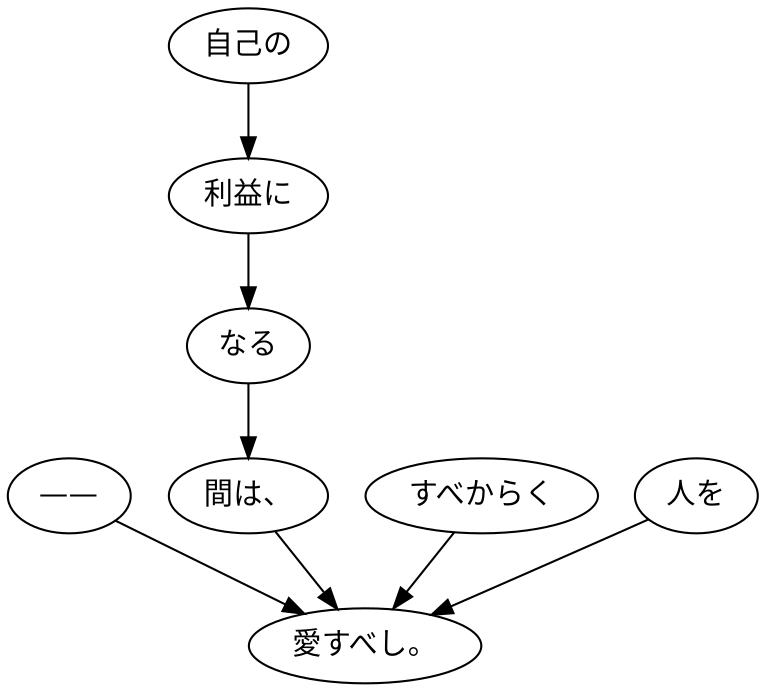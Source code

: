digraph graph4191 {
	node0 [label="——"];
	node1 [label="自己の"];
	node2 [label="利益に"];
	node3 [label="なる"];
	node4 [label="間は、"];
	node5 [label="すべからく"];
	node6 [label="人を"];
	node7 [label="愛すべし。"];
	node0 -> node7;
	node1 -> node2;
	node2 -> node3;
	node3 -> node4;
	node4 -> node7;
	node5 -> node7;
	node6 -> node7;
}
